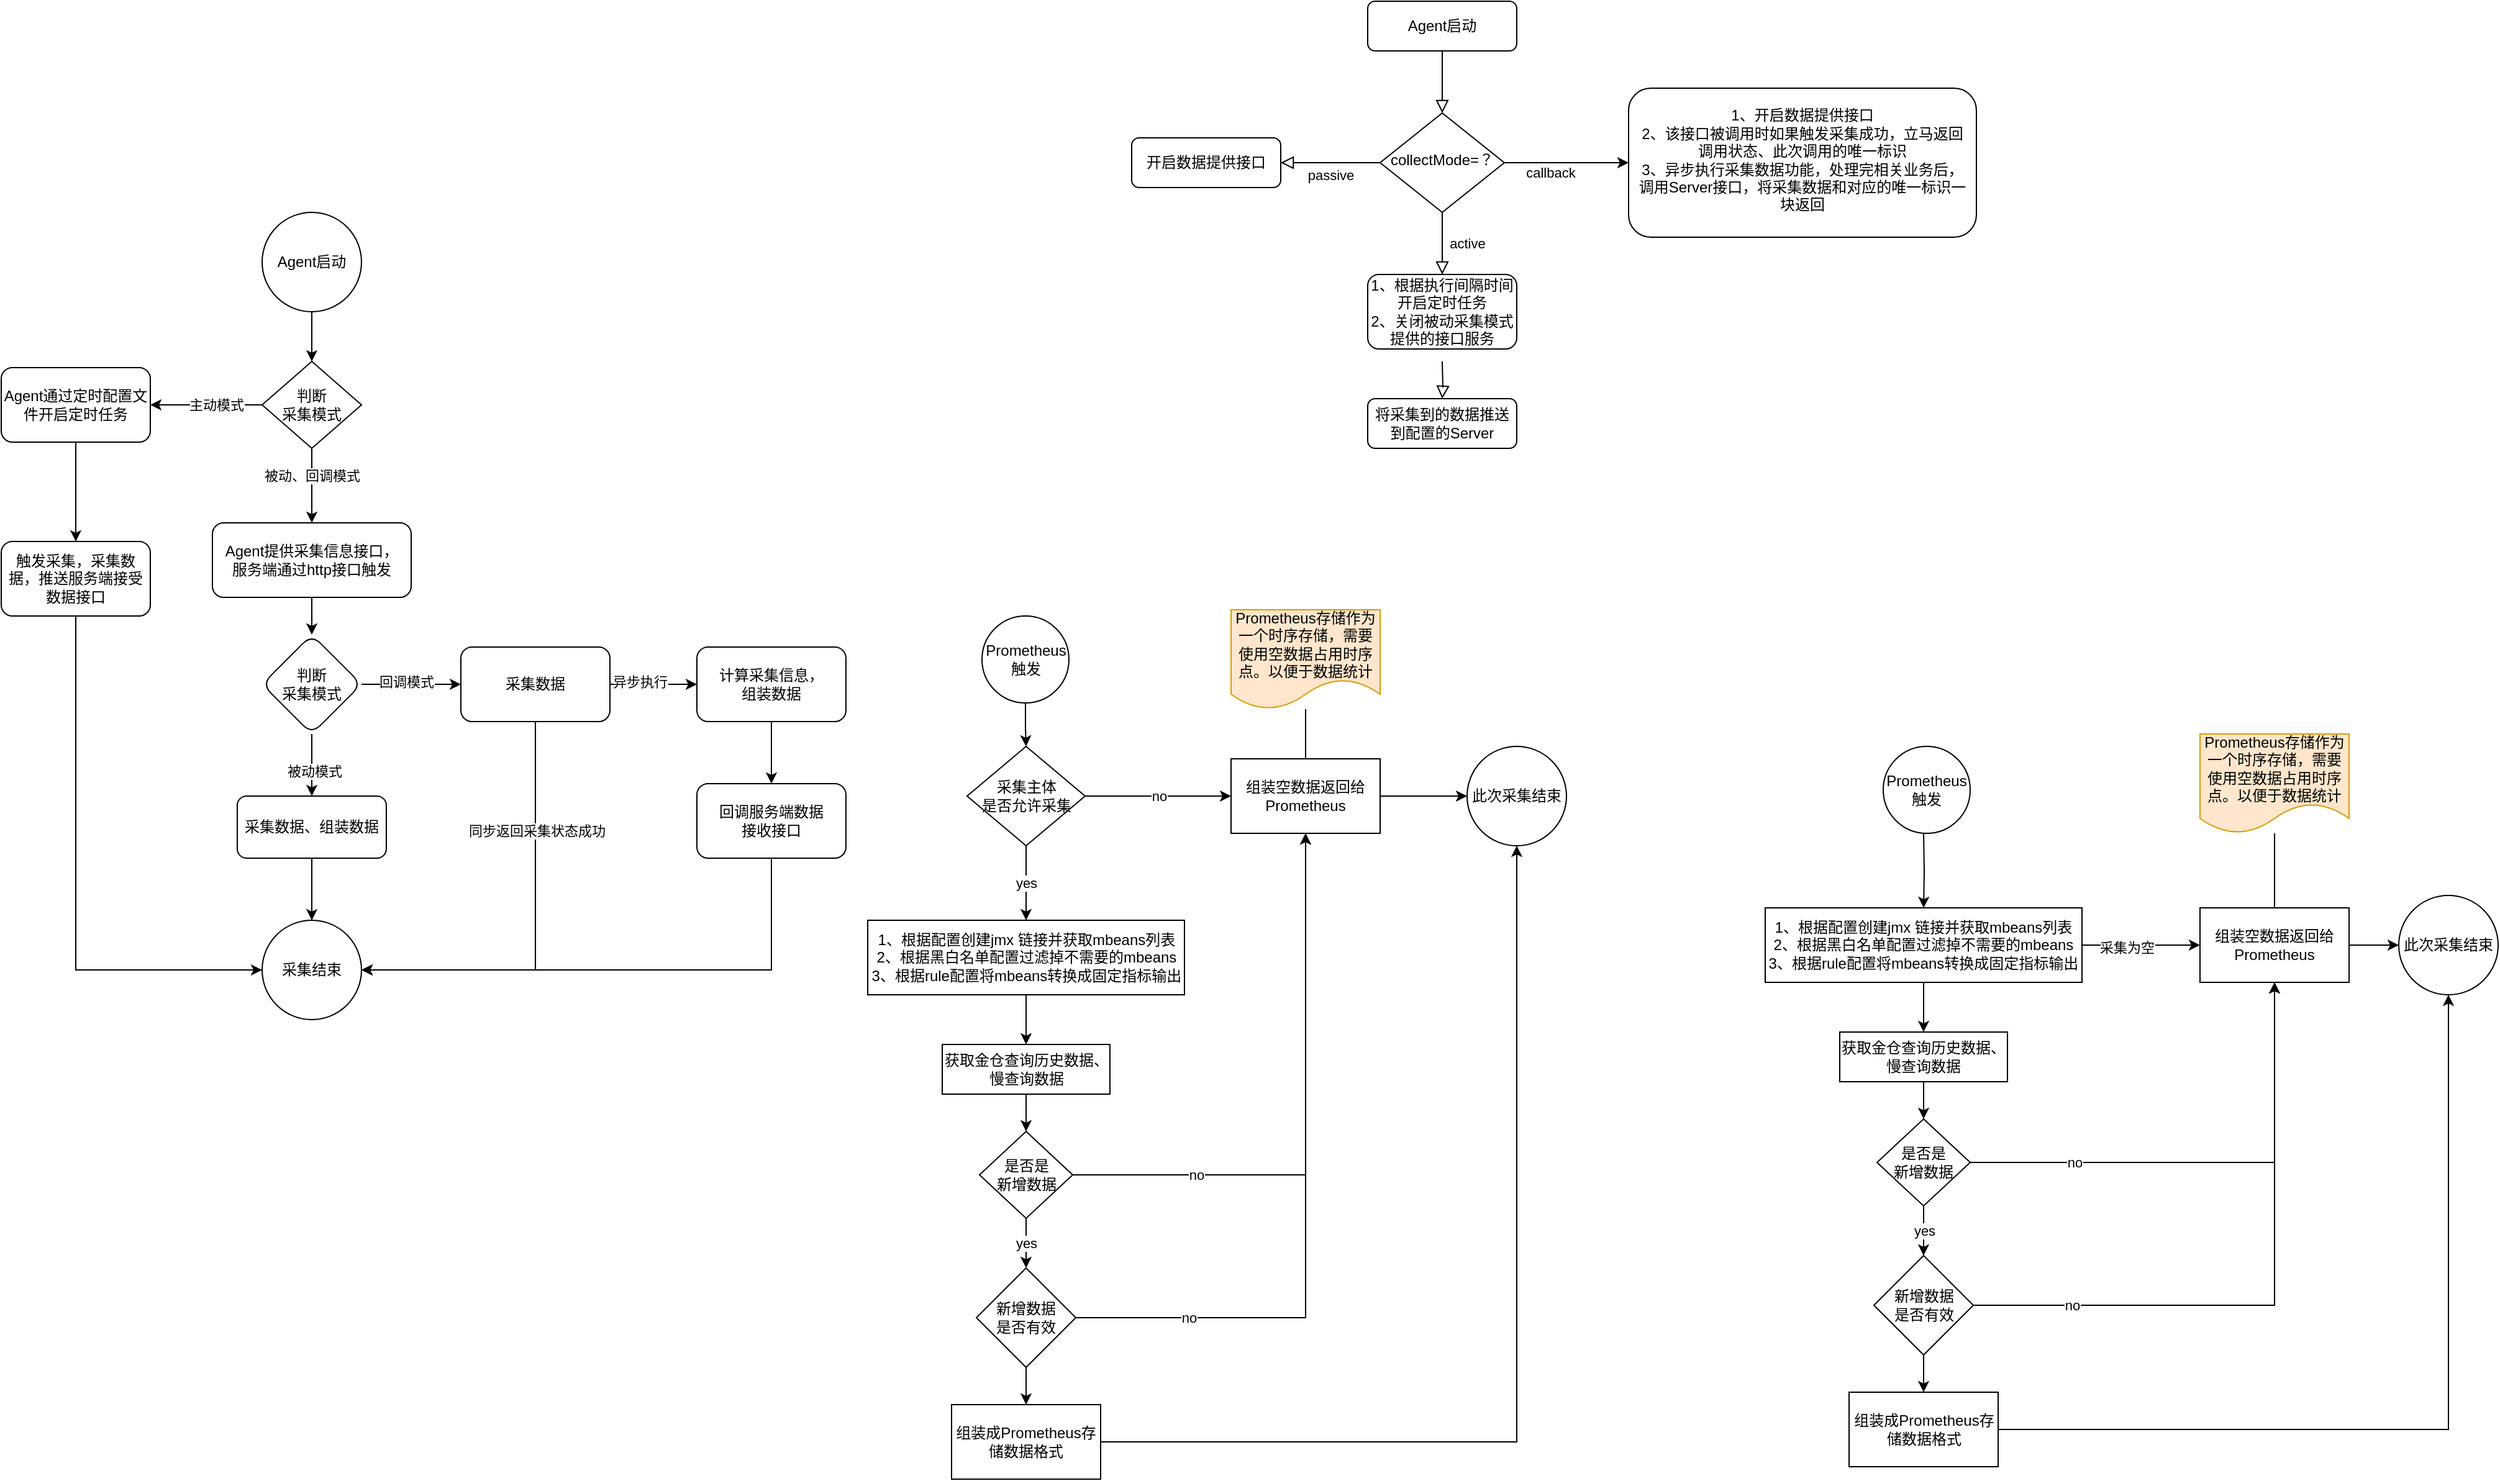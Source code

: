 <mxfile version="22.1.7" type="github">
  <diagram id="C5RBs43oDa-KdzZeNtuy" name="Page-1">
    <mxGraphModel dx="2603" dy="782" grid="1" gridSize="10" guides="1" tooltips="1" connect="1" arrows="1" fold="1" page="1" pageScale="1" pageWidth="1169" pageHeight="1654" math="0" shadow="0">
      <root>
        <mxCell id="WIyWlLk6GJQsqaUBKTNV-0" />
        <mxCell id="WIyWlLk6GJQsqaUBKTNV-1" parent="WIyWlLk6GJQsqaUBKTNV-0" />
        <mxCell id="WIyWlLk6GJQsqaUBKTNV-2" value="" style="rounded=0;html=1;jettySize=auto;orthogonalLoop=1;fontSize=11;endArrow=block;endFill=0;endSize=8;strokeWidth=1;shadow=0;labelBackgroundColor=none;edgeStyle=orthogonalEdgeStyle;" parent="WIyWlLk6GJQsqaUBKTNV-1" source="WIyWlLk6GJQsqaUBKTNV-3" target="WIyWlLk6GJQsqaUBKTNV-6" edge="1">
          <mxGeometry relative="1" as="geometry" />
        </mxCell>
        <mxCell id="WIyWlLk6GJQsqaUBKTNV-3" value="Agent启动&lt;br&gt;" style="rounded=1;whiteSpace=wrap;html=1;fontSize=12;glass=0;strokeWidth=1;shadow=0;" parent="WIyWlLk6GJQsqaUBKTNV-1" vertex="1">
          <mxGeometry x="160" y="80" width="120" height="40" as="geometry" />
        </mxCell>
        <mxCell id="WIyWlLk6GJQsqaUBKTNV-4" value="active" style="rounded=0;html=1;jettySize=auto;orthogonalLoop=1;fontSize=11;endArrow=block;endFill=0;endSize=8;strokeWidth=1;shadow=0;labelBackgroundColor=none;edgeStyle=orthogonalEdgeStyle;" parent="WIyWlLk6GJQsqaUBKTNV-1" source="WIyWlLk6GJQsqaUBKTNV-6" target="Fn6N18bhozyeCv0faZj1-1" edge="1">
          <mxGeometry y="20" relative="1" as="geometry">
            <mxPoint as="offset" />
            <mxPoint x="220" y="290" as="targetPoint" />
          </mxGeometry>
        </mxCell>
        <mxCell id="WIyWlLk6GJQsqaUBKTNV-5" value="passive" style="edgeStyle=orthogonalEdgeStyle;rounded=0;html=1;jettySize=auto;orthogonalLoop=1;fontSize=11;endArrow=block;endFill=0;endSize=8;strokeWidth=1;shadow=0;labelBackgroundColor=none;" parent="WIyWlLk6GJQsqaUBKTNV-1" source="WIyWlLk6GJQsqaUBKTNV-6" target="WIyWlLk6GJQsqaUBKTNV-7" edge="1">
          <mxGeometry y="10" relative="1" as="geometry">
            <mxPoint as="offset" />
          </mxGeometry>
        </mxCell>
        <mxCell id="Fn6N18bhozyeCv0faZj1-13" value="" style="edgeStyle=orthogonalEdgeStyle;rounded=0;orthogonalLoop=1;jettySize=auto;html=1;labelBorderColor=none;" parent="WIyWlLk6GJQsqaUBKTNV-1" source="WIyWlLk6GJQsqaUBKTNV-6" target="Fn6N18bhozyeCv0faZj1-12" edge="1">
          <mxGeometry relative="1" as="geometry" />
        </mxCell>
        <mxCell id="Fn6N18bhozyeCv0faZj1-14" value="Text" style="edgeLabel;html=1;align=center;verticalAlign=middle;resizable=0;points=[];" parent="Fn6N18bhozyeCv0faZj1-13" vertex="1" connectable="0">
          <mxGeometry x="-0.314" relative="1" as="geometry">
            <mxPoint y="10" as="offset" />
          </mxGeometry>
        </mxCell>
        <mxCell id="Fn6N18bhozyeCv0faZj1-15" value="callback" style="edgeLabel;html=1;align=center;verticalAlign=middle;resizable=0;points=[];" parent="Fn6N18bhozyeCv0faZj1-13" vertex="1" connectable="0">
          <mxGeometry x="-0.257" y="-8" relative="1" as="geometry">
            <mxPoint as="offset" />
          </mxGeometry>
        </mxCell>
        <mxCell id="WIyWlLk6GJQsqaUBKTNV-6" value="collectMode=？" style="rhombus;whiteSpace=wrap;html=1;shadow=0;fontFamily=Helvetica;fontSize=12;align=center;strokeWidth=1;spacing=6;spacingTop=-4;" parent="WIyWlLk6GJQsqaUBKTNV-1" vertex="1">
          <mxGeometry x="170" y="170" width="100" height="80" as="geometry" />
        </mxCell>
        <mxCell id="WIyWlLk6GJQsqaUBKTNV-7" value="开启数据提供接口" style="rounded=1;whiteSpace=wrap;html=1;fontSize=12;glass=0;strokeWidth=1;shadow=0;" parent="WIyWlLk6GJQsqaUBKTNV-1" vertex="1">
          <mxGeometry x="-30" y="190" width="120" height="40" as="geometry" />
        </mxCell>
        <mxCell id="WIyWlLk6GJQsqaUBKTNV-8" value="" style="rounded=0;html=1;jettySize=auto;orthogonalLoop=1;fontSize=11;endArrow=block;endFill=0;endSize=8;strokeWidth=1;shadow=0;labelBackgroundColor=none;edgeStyle=orthogonalEdgeStyle;" parent="WIyWlLk6GJQsqaUBKTNV-1" target="WIyWlLk6GJQsqaUBKTNV-11" edge="1">
          <mxGeometry x="0.322" y="20" relative="1" as="geometry">
            <mxPoint as="offset" />
            <mxPoint x="220" y="370" as="sourcePoint" />
          </mxGeometry>
        </mxCell>
        <mxCell id="WIyWlLk6GJQsqaUBKTNV-11" value="将采集到的数据推送到配置的Server" style="rounded=1;whiteSpace=wrap;html=1;fontSize=12;glass=0;strokeWidth=1;shadow=0;" parent="WIyWlLk6GJQsqaUBKTNV-1" vertex="1">
          <mxGeometry x="160" y="400" width="120" height="40" as="geometry" />
        </mxCell>
        <mxCell id="Fn6N18bhozyeCv0faZj1-1" value="1、根据执行间隔时间开启定时任务&lt;br&gt;2、关闭被动采集模式提供的接口服务" style="rounded=1;whiteSpace=wrap;html=1;" parent="WIyWlLk6GJQsqaUBKTNV-1" vertex="1">
          <mxGeometry x="160" y="300" width="120" height="60" as="geometry" />
        </mxCell>
        <mxCell id="Fn6N18bhozyeCv0faZj1-12" value="1、开启数据提供接口&lt;br&gt;2、该接口被调用时如果触发采集成功，立马返回调用状态、此次调用的唯一标识&lt;br&gt;3、异步执行采集数据功能，处理完相关业务后，调用Server接口，将采集数据和对应的唯一标识一块返回" style="rounded=1;whiteSpace=wrap;html=1;shadow=0;strokeWidth=1;spacing=6;spacingTop=-4;" parent="WIyWlLk6GJQsqaUBKTNV-1" vertex="1">
          <mxGeometry x="370" y="150" width="280" height="120" as="geometry" />
        </mxCell>
        <mxCell id="Fn6N18bhozyeCv0faZj1-24" style="edgeStyle=orthogonalEdgeStyle;rounded=0;orthogonalLoop=1;jettySize=auto;html=1;exitX=0.5;exitY=1;exitDx=0;exitDy=0;" parent="WIyWlLk6GJQsqaUBKTNV-1" source="Fn6N18bhozyeCv0faZj1-18" target="Fn6N18bhozyeCv0faZj1-23" edge="1">
          <mxGeometry relative="1" as="geometry" />
        </mxCell>
        <mxCell id="Fn6N18bhozyeCv0faZj1-18" value="Prometheus&lt;br&gt;触发" style="ellipse;whiteSpace=wrap;html=1;aspect=fixed;" parent="WIyWlLk6GJQsqaUBKTNV-1" vertex="1">
          <mxGeometry x="-150.5" y="575" width="70" height="70" as="geometry" />
        </mxCell>
        <mxCell id="Fn6N18bhozyeCv0faZj1-26" value="no" style="edgeStyle=orthogonalEdgeStyle;rounded=0;orthogonalLoop=1;jettySize=auto;html=1;" parent="WIyWlLk6GJQsqaUBKTNV-1" source="Fn6N18bhozyeCv0faZj1-23" target="Fn6N18bhozyeCv0faZj1-25" edge="1">
          <mxGeometry relative="1" as="geometry" />
        </mxCell>
        <mxCell id="Fn6N18bhozyeCv0faZj1-44" value="yes" style="edgeStyle=orthogonalEdgeStyle;rounded=0;orthogonalLoop=1;jettySize=auto;html=1;" parent="WIyWlLk6GJQsqaUBKTNV-1" source="Fn6N18bhozyeCv0faZj1-23" target="Fn6N18bhozyeCv0faZj1-43" edge="1">
          <mxGeometry relative="1" as="geometry" />
        </mxCell>
        <mxCell id="Fn6N18bhozyeCv0faZj1-23" value="采集主体&lt;br&gt;是否允许采集" style="rhombus;whiteSpace=wrap;html=1;" parent="WIyWlLk6GJQsqaUBKTNV-1" vertex="1">
          <mxGeometry x="-162.5" y="680" width="95" height="80" as="geometry" />
        </mxCell>
        <mxCell id="Fn6N18bhozyeCv0faZj1-38" style="edgeStyle=orthogonalEdgeStyle;rounded=0;orthogonalLoop=1;jettySize=auto;html=1;endArrow=none;endFill=0;" parent="WIyWlLk6GJQsqaUBKTNV-1" source="Fn6N18bhozyeCv0faZj1-25" target="Fn6N18bhozyeCv0faZj1-37" edge="1">
          <mxGeometry relative="1" as="geometry" />
        </mxCell>
        <mxCell id="Fn6N18bhozyeCv0faZj1-42" value="" style="edgeStyle=orthogonalEdgeStyle;rounded=0;orthogonalLoop=1;jettySize=auto;html=1;" parent="WIyWlLk6GJQsqaUBKTNV-1" source="Fn6N18bhozyeCv0faZj1-25" target="Fn6N18bhozyeCv0faZj1-41" edge="1">
          <mxGeometry relative="1" as="geometry" />
        </mxCell>
        <mxCell id="Fn6N18bhozyeCv0faZj1-25" value="组装空数据返回给Prometheus" style="whiteSpace=wrap;html=1;" parent="WIyWlLk6GJQsqaUBKTNV-1" vertex="1">
          <mxGeometry x="50" y="690" width="120" height="60" as="geometry" />
        </mxCell>
        <mxCell id="Fn6N18bhozyeCv0faZj1-37" value="Prometheus存储作为一个时序存储，需要使用空数据占用时序点。以便于数据统计" style="shape=document;whiteSpace=wrap;html=1;boundedLbl=1;fillColor=#ffe6cc;strokeColor=#d79b00;" parent="WIyWlLk6GJQsqaUBKTNV-1" vertex="1">
          <mxGeometry x="50" y="570" width="120" height="80" as="geometry" />
        </mxCell>
        <mxCell id="Fn6N18bhozyeCv0faZj1-41" value="此次采集结束" style="ellipse;whiteSpace=wrap;html=1;" parent="WIyWlLk6GJQsqaUBKTNV-1" vertex="1">
          <mxGeometry x="240" y="680" width="80" height="80" as="geometry" />
        </mxCell>
        <mxCell id="Fn6N18bhozyeCv0faZj1-46" value="" style="edgeStyle=orthogonalEdgeStyle;rounded=0;orthogonalLoop=1;jettySize=auto;html=1;" parent="WIyWlLk6GJQsqaUBKTNV-1" source="Fn6N18bhozyeCv0faZj1-43" target="Fn6N18bhozyeCv0faZj1-45" edge="1">
          <mxGeometry relative="1" as="geometry" />
        </mxCell>
        <mxCell id="Fn6N18bhozyeCv0faZj1-43" value="1、根据配置创建jmx 链接并获取mbeans列表&lt;br&gt;2、根据黑白名单配置过滤掉不需要的mbeans&lt;br&gt;3、根据rule配置将mbeans转换成固定指标输出" style="whiteSpace=wrap;html=1;" parent="WIyWlLk6GJQsqaUBKTNV-1" vertex="1">
          <mxGeometry x="-242.5" y="820" width="255" height="60" as="geometry" />
        </mxCell>
        <mxCell id="Fn6N18bhozyeCv0faZj1-48" value="" style="edgeStyle=orthogonalEdgeStyle;rounded=0;orthogonalLoop=1;jettySize=auto;html=1;" parent="WIyWlLk6GJQsqaUBKTNV-1" source="Fn6N18bhozyeCv0faZj1-45" target="Fn6N18bhozyeCv0faZj1-47" edge="1">
          <mxGeometry relative="1" as="geometry" />
        </mxCell>
        <mxCell id="Fn6N18bhozyeCv0faZj1-45" value="获取金仓查询历史数据、&lt;br&gt;慢查询数据" style="whiteSpace=wrap;html=1;" parent="WIyWlLk6GJQsqaUBKTNV-1" vertex="1">
          <mxGeometry x="-182.5" y="920" width="135" height="40" as="geometry" />
        </mxCell>
        <mxCell id="Fn6N18bhozyeCv0faZj1-49" value="no" style="edgeStyle=orthogonalEdgeStyle;rounded=0;orthogonalLoop=1;jettySize=auto;html=1;entryX=0.5;entryY=1;entryDx=0;entryDy=0;" parent="WIyWlLk6GJQsqaUBKTNV-1" source="Fn6N18bhozyeCv0faZj1-47" target="Fn6N18bhozyeCv0faZj1-25" edge="1">
          <mxGeometry x="-0.57" relative="1" as="geometry">
            <mxPoint as="offset" />
          </mxGeometry>
        </mxCell>
        <mxCell id="Fn6N18bhozyeCv0faZj1-52" value="yes&lt;br&gt;" style="edgeStyle=orthogonalEdgeStyle;rounded=0;orthogonalLoop=1;jettySize=auto;html=1;" parent="WIyWlLk6GJQsqaUBKTNV-1" source="Fn6N18bhozyeCv0faZj1-47" target="Fn6N18bhozyeCv0faZj1-51" edge="1">
          <mxGeometry relative="1" as="geometry" />
        </mxCell>
        <mxCell id="Fn6N18bhozyeCv0faZj1-47" value="是否是&lt;br&gt;新增数据" style="rhombus;whiteSpace=wrap;html=1;" parent="WIyWlLk6GJQsqaUBKTNV-1" vertex="1">
          <mxGeometry x="-152.5" y="990" width="75" height="70" as="geometry" />
        </mxCell>
        <mxCell id="Fn6N18bhozyeCv0faZj1-53" value="no" style="edgeStyle=orthogonalEdgeStyle;rounded=0;orthogonalLoop=1;jettySize=auto;html=1;" parent="WIyWlLk6GJQsqaUBKTNV-1" source="Fn6N18bhozyeCv0faZj1-51" target="Fn6N18bhozyeCv0faZj1-25" edge="1">
          <mxGeometry x="-0.684" relative="1" as="geometry">
            <mxPoint as="offset" />
          </mxGeometry>
        </mxCell>
        <mxCell id="Fn6N18bhozyeCv0faZj1-56" value="" style="edgeStyle=orthogonalEdgeStyle;rounded=0;orthogonalLoop=1;jettySize=auto;html=1;" parent="WIyWlLk6GJQsqaUBKTNV-1" source="Fn6N18bhozyeCv0faZj1-51" target="Fn6N18bhozyeCv0faZj1-55" edge="1">
          <mxGeometry relative="1" as="geometry" />
        </mxCell>
        <mxCell id="Fn6N18bhozyeCv0faZj1-51" value="新增数据&lt;br&gt;是否有效" style="rhombus;whiteSpace=wrap;html=1;" parent="WIyWlLk6GJQsqaUBKTNV-1" vertex="1">
          <mxGeometry x="-155" y="1100" width="80" height="80" as="geometry" />
        </mxCell>
        <mxCell id="Fn6N18bhozyeCv0faZj1-57" style="edgeStyle=orthogonalEdgeStyle;rounded=0;orthogonalLoop=1;jettySize=auto;html=1;entryX=0.5;entryY=1;entryDx=0;entryDy=0;" parent="WIyWlLk6GJQsqaUBKTNV-1" source="Fn6N18bhozyeCv0faZj1-55" target="Fn6N18bhozyeCv0faZj1-41" edge="1">
          <mxGeometry relative="1" as="geometry" />
        </mxCell>
        <mxCell id="Fn6N18bhozyeCv0faZj1-55" value="组装成Prometheus存储数据格式" style="whiteSpace=wrap;html=1;" parent="WIyWlLk6GJQsqaUBKTNV-1" vertex="1">
          <mxGeometry x="-175" y="1210" width="120" height="60" as="geometry" />
        </mxCell>
        <mxCell id="rR-R2T6HtGvjXy58BRLV-89" value="Prometheus&lt;br&gt;触发" style="ellipse;whiteSpace=wrap;html=1;aspect=fixed;" vertex="1" parent="WIyWlLk6GJQsqaUBKTNV-1">
          <mxGeometry x="575" y="680" width="70" height="70" as="geometry" />
        </mxCell>
        <mxCell id="rR-R2T6HtGvjXy58BRLV-91" value="" style="edgeStyle=orthogonalEdgeStyle;rounded=0;orthogonalLoop=1;jettySize=auto;html=1;" edge="1" target="rR-R2T6HtGvjXy58BRLV-99" parent="WIyWlLk6GJQsqaUBKTNV-1">
          <mxGeometry relative="1" as="geometry">
            <mxPoint x="607.5" y="750" as="sourcePoint" />
          </mxGeometry>
        </mxCell>
        <mxCell id="rR-R2T6HtGvjXy58BRLV-93" style="edgeStyle=orthogonalEdgeStyle;rounded=0;orthogonalLoop=1;jettySize=auto;html=1;endArrow=none;endFill=0;" edge="1" source="rR-R2T6HtGvjXy58BRLV-95" target="rR-R2T6HtGvjXy58BRLV-96" parent="WIyWlLk6GJQsqaUBKTNV-1">
          <mxGeometry relative="1" as="geometry" />
        </mxCell>
        <mxCell id="rR-R2T6HtGvjXy58BRLV-94" value="" style="edgeStyle=orthogonalEdgeStyle;rounded=0;orthogonalLoop=1;jettySize=auto;html=1;" edge="1" source="rR-R2T6HtGvjXy58BRLV-95" target="rR-R2T6HtGvjXy58BRLV-97" parent="WIyWlLk6GJQsqaUBKTNV-1">
          <mxGeometry relative="1" as="geometry" />
        </mxCell>
        <mxCell id="rR-R2T6HtGvjXy58BRLV-95" value="组装空数据返回给Prometheus" style="whiteSpace=wrap;html=1;" vertex="1" parent="WIyWlLk6GJQsqaUBKTNV-1">
          <mxGeometry x="830" y="810" width="120" height="60" as="geometry" />
        </mxCell>
        <mxCell id="rR-R2T6HtGvjXy58BRLV-96" value="Prometheus存储作为一个时序存储，需要使用空数据占用时序点。以便于数据统计" style="shape=document;whiteSpace=wrap;html=1;boundedLbl=1;fillColor=#ffe6cc;strokeColor=#d79b00;" vertex="1" parent="WIyWlLk6GJQsqaUBKTNV-1">
          <mxGeometry x="830" y="670" width="120" height="80" as="geometry" />
        </mxCell>
        <mxCell id="rR-R2T6HtGvjXy58BRLV-97" value="此次采集结束" style="ellipse;whiteSpace=wrap;html=1;" vertex="1" parent="WIyWlLk6GJQsqaUBKTNV-1">
          <mxGeometry x="990" y="800" width="80" height="80" as="geometry" />
        </mxCell>
        <mxCell id="rR-R2T6HtGvjXy58BRLV-98" value="" style="edgeStyle=orthogonalEdgeStyle;rounded=0;orthogonalLoop=1;jettySize=auto;html=1;" edge="1" source="rR-R2T6HtGvjXy58BRLV-99" target="rR-R2T6HtGvjXy58BRLV-101" parent="WIyWlLk6GJQsqaUBKTNV-1">
          <mxGeometry relative="1" as="geometry" />
        </mxCell>
        <mxCell id="rR-R2T6HtGvjXy58BRLV-110" value="" style="edgeStyle=orthogonalEdgeStyle;rounded=0;orthogonalLoop=1;jettySize=auto;html=1;" edge="1" parent="WIyWlLk6GJQsqaUBKTNV-1" source="rR-R2T6HtGvjXy58BRLV-99" target="rR-R2T6HtGvjXy58BRLV-95">
          <mxGeometry relative="1" as="geometry" />
        </mxCell>
        <mxCell id="rR-R2T6HtGvjXy58BRLV-111" value="采集为空" style="edgeLabel;html=1;align=center;verticalAlign=middle;resizable=0;points=[];" vertex="1" connectable="0" parent="rR-R2T6HtGvjXy58BRLV-110">
          <mxGeometry x="-0.242" y="-2" relative="1" as="geometry">
            <mxPoint as="offset" />
          </mxGeometry>
        </mxCell>
        <mxCell id="rR-R2T6HtGvjXy58BRLV-99" value="1、根据配置创建jmx 链接并获取mbeans列表&lt;br&gt;2、根据黑白名单配置过滤掉不需要的mbeans&lt;br&gt;3、根据rule配置将mbeans转换成固定指标输出" style="whiteSpace=wrap;html=1;" vertex="1" parent="WIyWlLk6GJQsqaUBKTNV-1">
          <mxGeometry x="480" y="810" width="255" height="60" as="geometry" />
        </mxCell>
        <mxCell id="rR-R2T6HtGvjXy58BRLV-100" value="" style="edgeStyle=orthogonalEdgeStyle;rounded=0;orthogonalLoop=1;jettySize=auto;html=1;" edge="1" source="rR-R2T6HtGvjXy58BRLV-101" target="rR-R2T6HtGvjXy58BRLV-104" parent="WIyWlLk6GJQsqaUBKTNV-1">
          <mxGeometry relative="1" as="geometry" />
        </mxCell>
        <mxCell id="rR-R2T6HtGvjXy58BRLV-101" value="获取金仓查询历史数据、&lt;br&gt;慢查询数据" style="whiteSpace=wrap;html=1;" vertex="1" parent="WIyWlLk6GJQsqaUBKTNV-1">
          <mxGeometry x="540" y="910" width="135" height="40" as="geometry" />
        </mxCell>
        <mxCell id="rR-R2T6HtGvjXy58BRLV-102" value="no" style="edgeStyle=orthogonalEdgeStyle;rounded=0;orthogonalLoop=1;jettySize=auto;html=1;entryX=0.5;entryY=1;entryDx=0;entryDy=0;" edge="1" source="rR-R2T6HtGvjXy58BRLV-104" target="rR-R2T6HtGvjXy58BRLV-95" parent="WIyWlLk6GJQsqaUBKTNV-1">
          <mxGeometry x="-0.57" relative="1" as="geometry">
            <mxPoint as="offset" />
          </mxGeometry>
        </mxCell>
        <mxCell id="rR-R2T6HtGvjXy58BRLV-103" value="yes&lt;br&gt;" style="edgeStyle=orthogonalEdgeStyle;rounded=0;orthogonalLoop=1;jettySize=auto;html=1;" edge="1" source="rR-R2T6HtGvjXy58BRLV-104" target="rR-R2T6HtGvjXy58BRLV-107" parent="WIyWlLk6GJQsqaUBKTNV-1">
          <mxGeometry relative="1" as="geometry" />
        </mxCell>
        <mxCell id="rR-R2T6HtGvjXy58BRLV-104" value="是否是&lt;br&gt;新增数据" style="rhombus;whiteSpace=wrap;html=1;" vertex="1" parent="WIyWlLk6GJQsqaUBKTNV-1">
          <mxGeometry x="570" y="980" width="75" height="70" as="geometry" />
        </mxCell>
        <mxCell id="rR-R2T6HtGvjXy58BRLV-105" value="no" style="edgeStyle=orthogonalEdgeStyle;rounded=0;orthogonalLoop=1;jettySize=auto;html=1;" edge="1" source="rR-R2T6HtGvjXy58BRLV-107" target="rR-R2T6HtGvjXy58BRLV-95" parent="WIyWlLk6GJQsqaUBKTNV-1">
          <mxGeometry x="-0.684" relative="1" as="geometry">
            <mxPoint as="offset" />
          </mxGeometry>
        </mxCell>
        <mxCell id="rR-R2T6HtGvjXy58BRLV-106" value="" style="edgeStyle=orthogonalEdgeStyle;rounded=0;orthogonalLoop=1;jettySize=auto;html=1;" edge="1" source="rR-R2T6HtGvjXy58BRLV-107" target="rR-R2T6HtGvjXy58BRLV-109" parent="WIyWlLk6GJQsqaUBKTNV-1">
          <mxGeometry relative="1" as="geometry" />
        </mxCell>
        <mxCell id="rR-R2T6HtGvjXy58BRLV-107" value="新增数据&lt;br&gt;是否有效" style="rhombus;whiteSpace=wrap;html=1;" vertex="1" parent="WIyWlLk6GJQsqaUBKTNV-1">
          <mxGeometry x="567.5" y="1090" width="80" height="80" as="geometry" />
        </mxCell>
        <mxCell id="rR-R2T6HtGvjXy58BRLV-108" style="edgeStyle=orthogonalEdgeStyle;rounded=0;orthogonalLoop=1;jettySize=auto;html=1;entryX=0.5;entryY=1;entryDx=0;entryDy=0;" edge="1" source="rR-R2T6HtGvjXy58BRLV-109" target="rR-R2T6HtGvjXy58BRLV-97" parent="WIyWlLk6GJQsqaUBKTNV-1">
          <mxGeometry relative="1" as="geometry" />
        </mxCell>
        <mxCell id="rR-R2T6HtGvjXy58BRLV-109" value="组装成Prometheus存储数据格式" style="whiteSpace=wrap;html=1;" vertex="1" parent="WIyWlLk6GJQsqaUBKTNV-1">
          <mxGeometry x="547.5" y="1200" width="120" height="60" as="geometry" />
        </mxCell>
        <mxCell id="rR-R2T6HtGvjXy58BRLV-118" value="" style="edgeStyle=orthogonalEdgeStyle;rounded=0;orthogonalLoop=1;jettySize=auto;html=1;" edge="1" parent="WIyWlLk6GJQsqaUBKTNV-1" source="rR-R2T6HtGvjXy58BRLV-116" target="rR-R2T6HtGvjXy58BRLV-117">
          <mxGeometry relative="1" as="geometry" />
        </mxCell>
        <mxCell id="rR-R2T6HtGvjXy58BRLV-116" value="Agent启动" style="ellipse;whiteSpace=wrap;html=1;aspect=fixed;" vertex="1" parent="WIyWlLk6GJQsqaUBKTNV-1">
          <mxGeometry x="-730" y="250" width="80" height="80" as="geometry" />
        </mxCell>
        <mxCell id="rR-R2T6HtGvjXy58BRLV-120" value="" style="edgeStyle=orthogonalEdgeStyle;rounded=0;orthogonalLoop=1;jettySize=auto;html=1;" edge="1" parent="WIyWlLk6GJQsqaUBKTNV-1" source="rR-R2T6HtGvjXy58BRLV-117" target="rR-R2T6HtGvjXy58BRLV-119">
          <mxGeometry relative="1" as="geometry" />
        </mxCell>
        <mxCell id="rR-R2T6HtGvjXy58BRLV-121" value="被动、回调模式" style="edgeLabel;html=1;align=center;verticalAlign=middle;resizable=0;points=[];" vertex="1" connectable="0" parent="rR-R2T6HtGvjXy58BRLV-120">
          <mxGeometry x="-0.271" relative="1" as="geometry">
            <mxPoint as="offset" />
          </mxGeometry>
        </mxCell>
        <mxCell id="rR-R2T6HtGvjXy58BRLV-126" value="" style="edgeStyle=orthogonalEdgeStyle;rounded=0;orthogonalLoop=1;jettySize=auto;html=1;" edge="1" parent="WIyWlLk6GJQsqaUBKTNV-1" source="rR-R2T6HtGvjXy58BRLV-117" target="rR-R2T6HtGvjXy58BRLV-125">
          <mxGeometry relative="1" as="geometry" />
        </mxCell>
        <mxCell id="rR-R2T6HtGvjXy58BRLV-127" value="主动模式" style="edgeLabel;html=1;align=center;verticalAlign=middle;resizable=0;points=[];" vertex="1" connectable="0" parent="rR-R2T6HtGvjXy58BRLV-126">
          <mxGeometry x="-0.167" relative="1" as="geometry">
            <mxPoint as="offset" />
          </mxGeometry>
        </mxCell>
        <mxCell id="rR-R2T6HtGvjXy58BRLV-117" value="判断&lt;br&gt;采集模式" style="rhombus;whiteSpace=wrap;html=1;" vertex="1" parent="WIyWlLk6GJQsqaUBKTNV-1">
          <mxGeometry x="-730" y="370" width="80" height="70" as="geometry" />
        </mxCell>
        <mxCell id="rR-R2T6HtGvjXy58BRLV-141" value="" style="edgeStyle=orthogonalEdgeStyle;rounded=0;orthogonalLoop=1;jettySize=auto;html=1;" edge="1" parent="WIyWlLk6GJQsqaUBKTNV-1" source="rR-R2T6HtGvjXy58BRLV-119" target="rR-R2T6HtGvjXy58BRLV-140">
          <mxGeometry relative="1" as="geometry" />
        </mxCell>
        <mxCell id="rR-R2T6HtGvjXy58BRLV-119" value="Agent提供采集信息接口，&lt;br&gt;服务端通过http接口触发" style="rounded=1;whiteSpace=wrap;html=1;" vertex="1" parent="WIyWlLk6GJQsqaUBKTNV-1">
          <mxGeometry x="-770" y="500" width="160" height="60" as="geometry" />
        </mxCell>
        <mxCell id="rR-R2T6HtGvjXy58BRLV-162" value="" style="edgeStyle=orthogonalEdgeStyle;rounded=0;orthogonalLoop=1;jettySize=auto;html=1;" edge="1" parent="WIyWlLk6GJQsqaUBKTNV-1" source="rR-R2T6HtGvjXy58BRLV-125" target="rR-R2T6HtGvjXy58BRLV-161">
          <mxGeometry relative="1" as="geometry" />
        </mxCell>
        <mxCell id="rR-R2T6HtGvjXy58BRLV-125" value="Agent通过定时配置文件开启定时任务" style="rounded=1;whiteSpace=wrap;html=1;" vertex="1" parent="WIyWlLk6GJQsqaUBKTNV-1">
          <mxGeometry x="-940" y="375" width="120" height="60" as="geometry" />
        </mxCell>
        <mxCell id="rR-R2T6HtGvjXy58BRLV-143" value="" style="edgeStyle=orthogonalEdgeStyle;rounded=0;orthogonalLoop=1;jettySize=auto;html=1;" edge="1" parent="WIyWlLk6GJQsqaUBKTNV-1" source="rR-R2T6HtGvjXy58BRLV-140" target="rR-R2T6HtGvjXy58BRLV-142">
          <mxGeometry relative="1" as="geometry" />
        </mxCell>
        <mxCell id="rR-R2T6HtGvjXy58BRLV-144" value="被动模式" style="edgeLabel;html=1;align=center;verticalAlign=middle;resizable=0;points=[];" vertex="1" connectable="0" parent="rR-R2T6HtGvjXy58BRLV-143">
          <mxGeometry x="0.2" y="2" relative="1" as="geometry">
            <mxPoint as="offset" />
          </mxGeometry>
        </mxCell>
        <mxCell id="rR-R2T6HtGvjXy58BRLV-148" value="" style="edgeStyle=orthogonalEdgeStyle;rounded=0;orthogonalLoop=1;jettySize=auto;html=1;" edge="1" parent="WIyWlLk6GJQsqaUBKTNV-1" source="rR-R2T6HtGvjXy58BRLV-140" target="rR-R2T6HtGvjXy58BRLV-147">
          <mxGeometry relative="1" as="geometry" />
        </mxCell>
        <mxCell id="rR-R2T6HtGvjXy58BRLV-150" value="回调模式" style="edgeLabel;html=1;align=center;verticalAlign=middle;resizable=0;points=[];" vertex="1" connectable="0" parent="rR-R2T6HtGvjXy58BRLV-148">
          <mxGeometry x="-0.1" y="2" relative="1" as="geometry">
            <mxPoint as="offset" />
          </mxGeometry>
        </mxCell>
        <mxCell id="rR-R2T6HtGvjXy58BRLV-140" value="判断&lt;br style=&quot;border-color: var(--border-color);&quot;&gt;采集模式" style="rhombus;whiteSpace=wrap;html=1;rounded=1;" vertex="1" parent="WIyWlLk6GJQsqaUBKTNV-1">
          <mxGeometry x="-730" y="590" width="80" height="80" as="geometry" />
        </mxCell>
        <mxCell id="rR-R2T6HtGvjXy58BRLV-146" value="" style="edgeStyle=orthogonalEdgeStyle;rounded=0;orthogonalLoop=1;jettySize=auto;html=1;" edge="1" parent="WIyWlLk6GJQsqaUBKTNV-1" source="rR-R2T6HtGvjXy58BRLV-142" target="rR-R2T6HtGvjXy58BRLV-145">
          <mxGeometry relative="1" as="geometry" />
        </mxCell>
        <mxCell id="rR-R2T6HtGvjXy58BRLV-142" value="采集数据、组装数据" style="whiteSpace=wrap;html=1;rounded=1;" vertex="1" parent="WIyWlLk6GJQsqaUBKTNV-1">
          <mxGeometry x="-750" y="720" width="120" height="50" as="geometry" />
        </mxCell>
        <mxCell id="rR-R2T6HtGvjXy58BRLV-145" value="采集结束" style="ellipse;whiteSpace=wrap;html=1;rounded=1;" vertex="1" parent="WIyWlLk6GJQsqaUBKTNV-1">
          <mxGeometry x="-730" y="820" width="80" height="80" as="geometry" />
        </mxCell>
        <mxCell id="rR-R2T6HtGvjXy58BRLV-155" value="" style="edgeStyle=orthogonalEdgeStyle;rounded=0;orthogonalLoop=1;jettySize=auto;html=1;" edge="1" parent="WIyWlLk6GJQsqaUBKTNV-1" source="rR-R2T6HtGvjXy58BRLV-147" target="rR-R2T6HtGvjXy58BRLV-154">
          <mxGeometry relative="1" as="geometry" />
        </mxCell>
        <mxCell id="rR-R2T6HtGvjXy58BRLV-156" value="异步执行" style="edgeLabel;html=1;align=center;verticalAlign=middle;resizable=0;points=[];" vertex="1" connectable="0" parent="rR-R2T6HtGvjXy58BRLV-155">
          <mxGeometry x="-0.325" y="2" relative="1" as="geometry">
            <mxPoint as="offset" />
          </mxGeometry>
        </mxCell>
        <mxCell id="rR-R2T6HtGvjXy58BRLV-147" value="采集数据" style="rounded=1;whiteSpace=wrap;html=1;" vertex="1" parent="WIyWlLk6GJQsqaUBKTNV-1">
          <mxGeometry x="-570" y="600" width="120" height="60" as="geometry" />
        </mxCell>
        <mxCell id="rR-R2T6HtGvjXy58BRLV-152" value="" style="endArrow=classic;html=1;rounded=0;" edge="1" parent="WIyWlLk6GJQsqaUBKTNV-1" source="rR-R2T6HtGvjXy58BRLV-147">
          <mxGeometry width="50" height="50" relative="1" as="geometry">
            <mxPoint x="-520" y="710" as="sourcePoint" />
            <mxPoint x="-470" y="660" as="targetPoint" />
          </mxGeometry>
        </mxCell>
        <mxCell id="rR-R2T6HtGvjXy58BRLV-153" value="" style="endArrow=classic;html=1;rounded=0;exitX=0.5;exitY=1;exitDx=0;exitDy=0;" edge="1" parent="WIyWlLk6GJQsqaUBKTNV-1" source="rR-R2T6HtGvjXy58BRLV-147" target="rR-R2T6HtGvjXy58BRLV-145">
          <mxGeometry width="50" height="50" relative="1" as="geometry">
            <mxPoint x="-520" y="770" as="sourcePoint" />
            <mxPoint x="-470" y="720" as="targetPoint" />
            <Array as="points">
              <mxPoint x="-510" y="860" />
            </Array>
          </mxGeometry>
        </mxCell>
        <mxCell id="rR-R2T6HtGvjXy58BRLV-160" value="同步返回采集状态成功" style="edgeLabel;html=1;align=center;verticalAlign=middle;resizable=0;points=[];" vertex="1" connectable="0" parent="rR-R2T6HtGvjXy58BRLV-153">
          <mxGeometry x="-0.482" y="1" relative="1" as="geometry">
            <mxPoint as="offset" />
          </mxGeometry>
        </mxCell>
        <mxCell id="rR-R2T6HtGvjXy58BRLV-158" value="" style="edgeStyle=orthogonalEdgeStyle;rounded=0;orthogonalLoop=1;jettySize=auto;html=1;" edge="1" parent="WIyWlLk6GJQsqaUBKTNV-1" source="rR-R2T6HtGvjXy58BRLV-154" target="rR-R2T6HtGvjXy58BRLV-157">
          <mxGeometry relative="1" as="geometry" />
        </mxCell>
        <mxCell id="rR-R2T6HtGvjXy58BRLV-154" value="计算采集信息，&lt;br&gt;组装数据" style="whiteSpace=wrap;html=1;rounded=1;" vertex="1" parent="WIyWlLk6GJQsqaUBKTNV-1">
          <mxGeometry x="-380" y="600" width="120" height="60" as="geometry" />
        </mxCell>
        <mxCell id="rR-R2T6HtGvjXy58BRLV-159" style="edgeStyle=orthogonalEdgeStyle;rounded=0;orthogonalLoop=1;jettySize=auto;html=1;exitX=0.5;exitY=1;exitDx=0;exitDy=0;entryX=1;entryY=0.5;entryDx=0;entryDy=0;" edge="1" parent="WIyWlLk6GJQsqaUBKTNV-1" source="rR-R2T6HtGvjXy58BRLV-157" target="rR-R2T6HtGvjXy58BRLV-145">
          <mxGeometry relative="1" as="geometry" />
        </mxCell>
        <mxCell id="rR-R2T6HtGvjXy58BRLV-157" value="回调服务端数据&lt;br&gt;接收接口" style="whiteSpace=wrap;html=1;rounded=1;" vertex="1" parent="WIyWlLk6GJQsqaUBKTNV-1">
          <mxGeometry x="-380" y="710" width="120" height="60" as="geometry" />
        </mxCell>
        <mxCell id="rR-R2T6HtGvjXy58BRLV-163" style="edgeStyle=orthogonalEdgeStyle;rounded=0;orthogonalLoop=1;jettySize=auto;html=1;exitX=0.5;exitY=1;exitDx=0;exitDy=0;entryX=0;entryY=0.5;entryDx=0;entryDy=0;" edge="1" parent="WIyWlLk6GJQsqaUBKTNV-1" source="rR-R2T6HtGvjXy58BRLV-161" target="rR-R2T6HtGvjXy58BRLV-145">
          <mxGeometry relative="1" as="geometry" />
        </mxCell>
        <mxCell id="rR-R2T6HtGvjXy58BRLV-161" value="触发采集，采集数据，推送服务端接受数据接口" style="whiteSpace=wrap;html=1;rounded=1;" vertex="1" parent="WIyWlLk6GJQsqaUBKTNV-1">
          <mxGeometry x="-940" y="515" width="120" height="60" as="geometry" />
        </mxCell>
      </root>
    </mxGraphModel>
  </diagram>
</mxfile>
